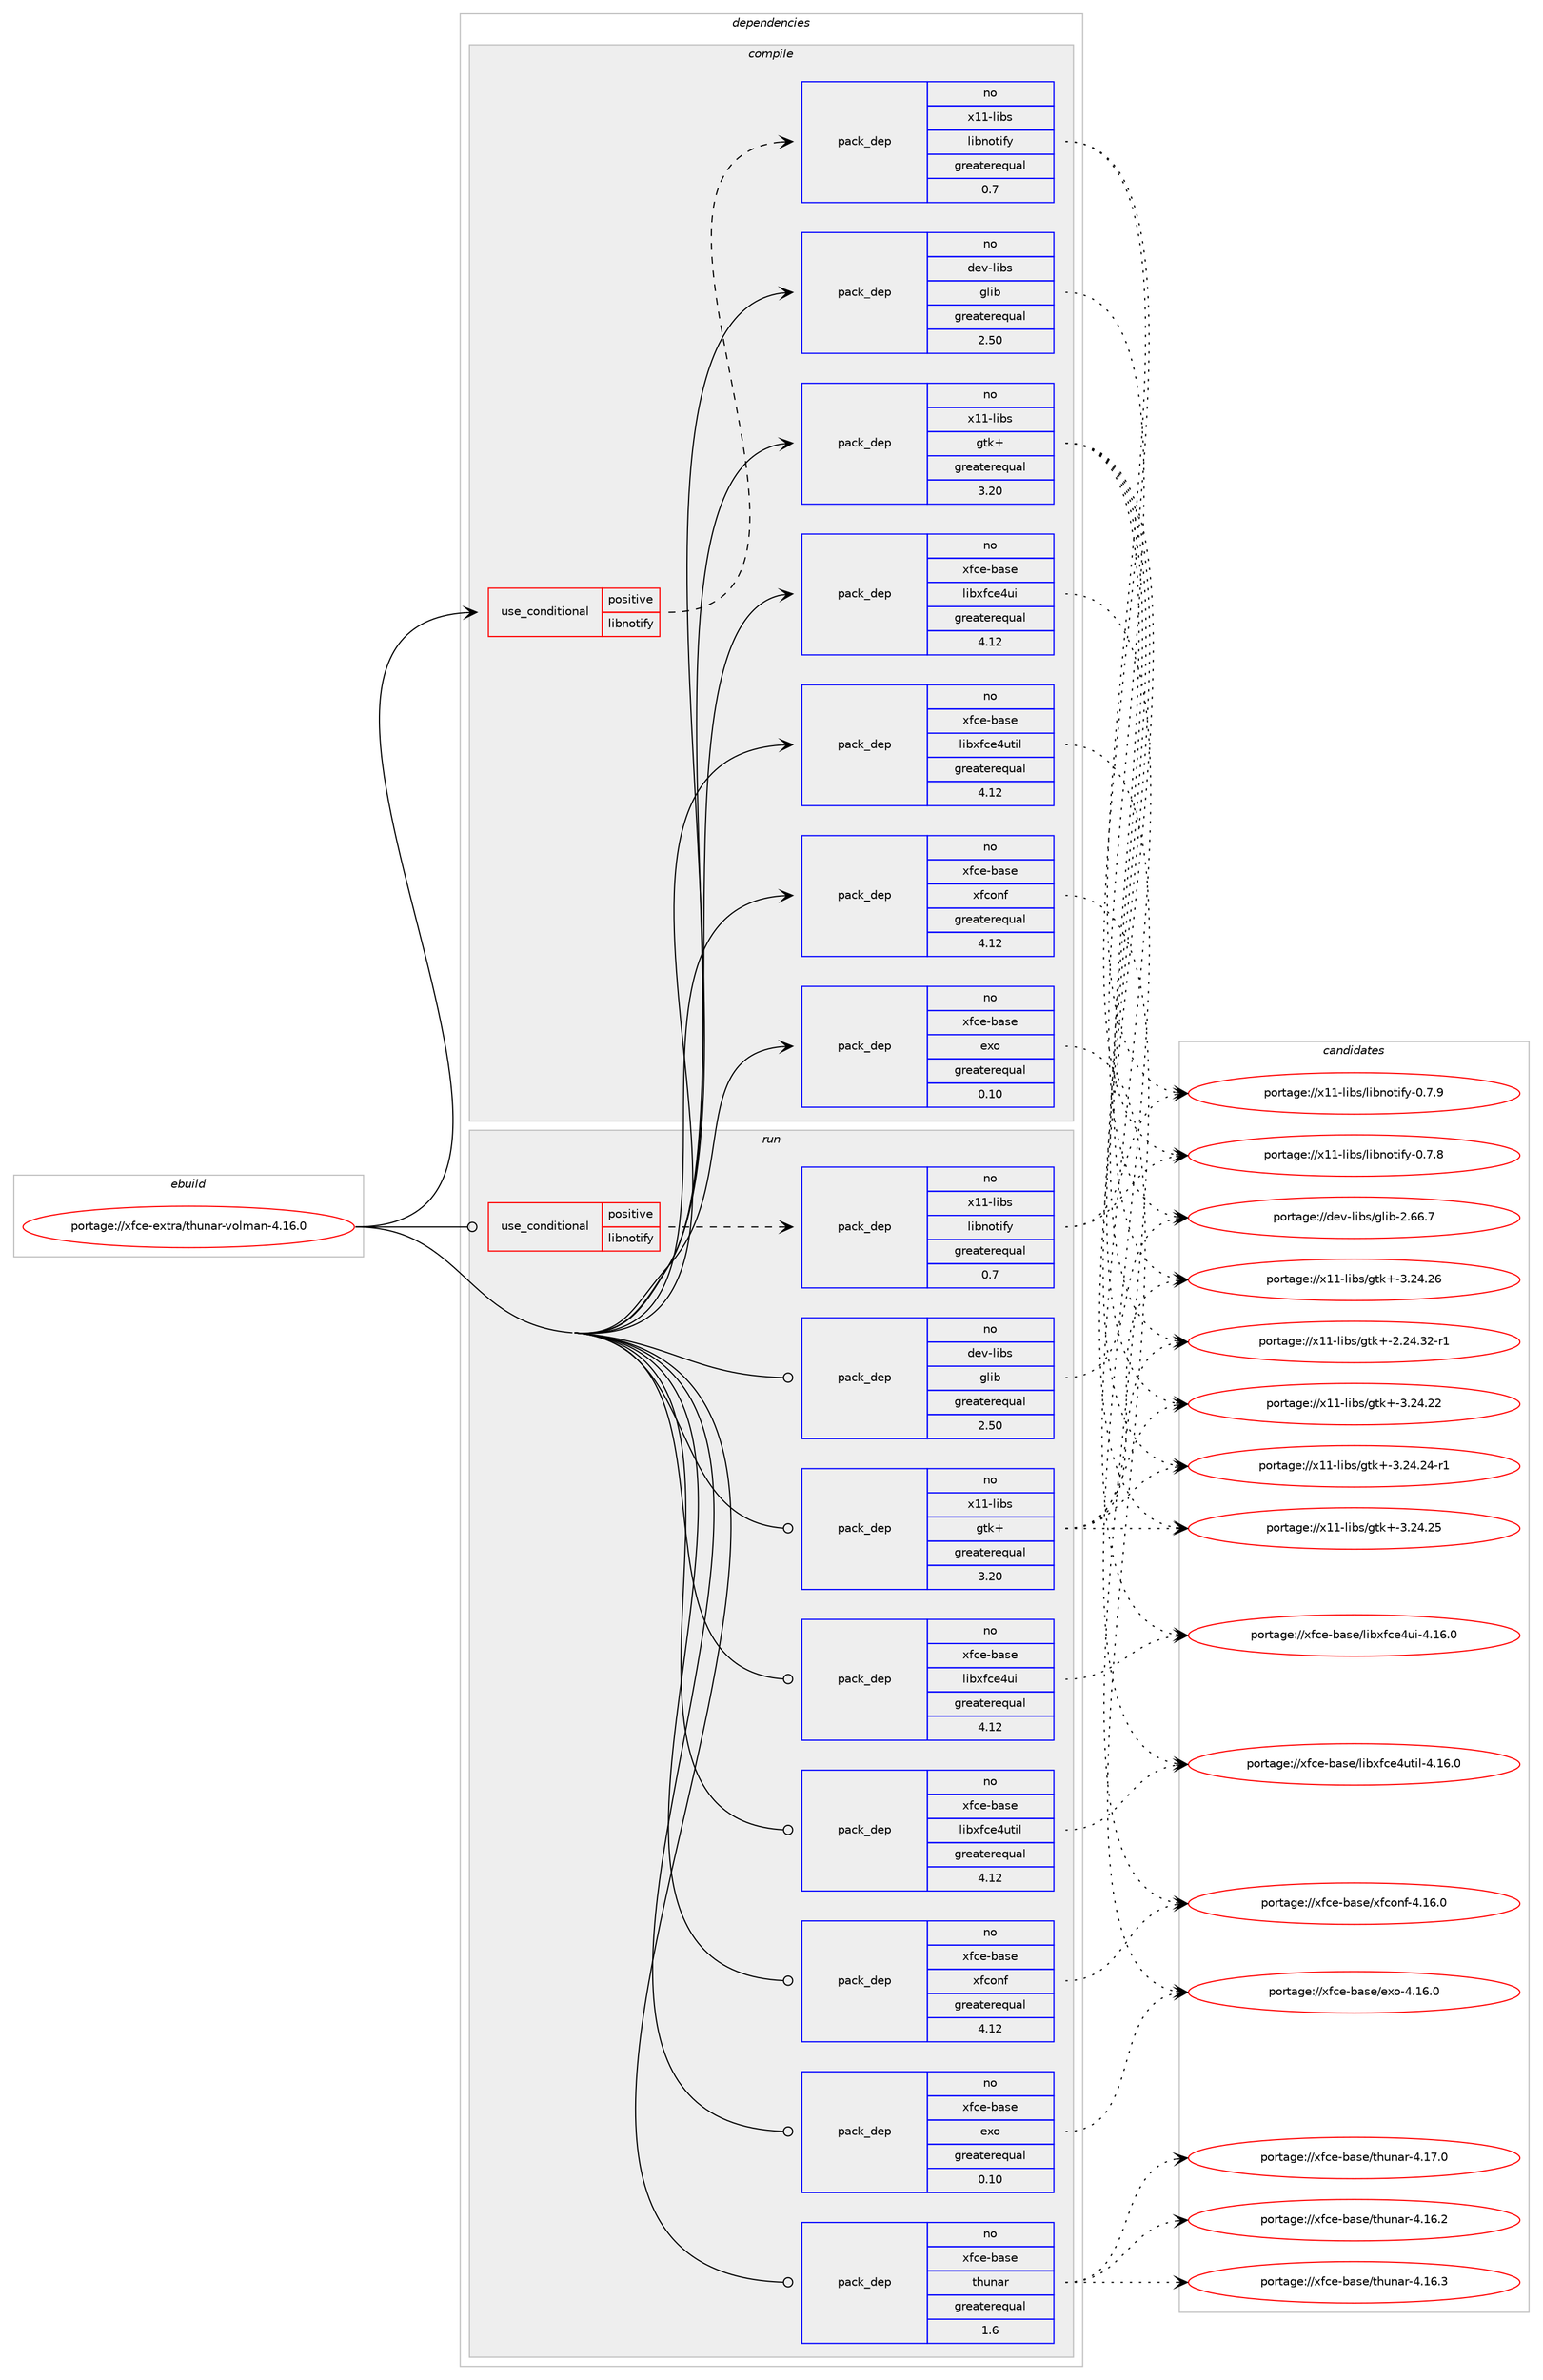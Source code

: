 digraph prolog {

# *************
# Graph options
# *************

newrank=true;
concentrate=true;
compound=true;
graph [rankdir=LR,fontname=Helvetica,fontsize=10,ranksep=1.5];#, ranksep=2.5, nodesep=0.2];
edge  [arrowhead=vee];
node  [fontname=Helvetica,fontsize=10];

# **********
# The ebuild
# **********

subgraph cluster_leftcol {
color=gray;
rank=same;
label=<<i>ebuild</i>>;
id [label="portage://xfce-extra/thunar-volman-4.16.0", color=red, width=4, href="../xfce-extra/thunar-volman-4.16.0.svg"];
}

# ****************
# The dependencies
# ****************

subgraph cluster_midcol {
color=gray;
label=<<i>dependencies</i>>;
subgraph cluster_compile {
fillcolor="#eeeeee";
style=filled;
label=<<i>compile</i>>;
subgraph cond3112 {
dependency5236 [label=<<TABLE BORDER="0" CELLBORDER="1" CELLSPACING="0" CELLPADDING="4"><TR><TD ROWSPAN="3" CELLPADDING="10">use_conditional</TD></TR><TR><TD>positive</TD></TR><TR><TD>libnotify</TD></TR></TABLE>>, shape=none, color=red];
subgraph pack2013 {
dependency5237 [label=<<TABLE BORDER="0" CELLBORDER="1" CELLSPACING="0" CELLPADDING="4" WIDTH="220"><TR><TD ROWSPAN="6" CELLPADDING="30">pack_dep</TD></TR><TR><TD WIDTH="110">no</TD></TR><TR><TD>x11-libs</TD></TR><TR><TD>libnotify</TD></TR><TR><TD>greaterequal</TD></TR><TR><TD>0.7</TD></TR></TABLE>>, shape=none, color=blue];
}
dependency5236:e -> dependency5237:w [weight=20,style="dashed",arrowhead="vee"];
}
id:e -> dependency5236:w [weight=20,style="solid",arrowhead="vee"];
subgraph pack2014 {
dependency5238 [label=<<TABLE BORDER="0" CELLBORDER="1" CELLSPACING="0" CELLPADDING="4" WIDTH="220"><TR><TD ROWSPAN="6" CELLPADDING="30">pack_dep</TD></TR><TR><TD WIDTH="110">no</TD></TR><TR><TD>dev-libs</TD></TR><TR><TD>glib</TD></TR><TR><TD>greaterequal</TD></TR><TR><TD>2.50</TD></TR></TABLE>>, shape=none, color=blue];
}
id:e -> dependency5238:w [weight=20,style="solid",arrowhead="vee"];
# *** BEGIN UNKNOWN DEPENDENCY TYPE (TODO) ***
# id -> package_dependency(portage://xfce-extra/thunar-volman-4.16.0,install,no,dev-libs,libgudev,none,[,,],any_same_slot,[])
# *** END UNKNOWN DEPENDENCY TYPE (TODO) ***

subgraph pack2015 {
dependency5239 [label=<<TABLE BORDER="0" CELLBORDER="1" CELLSPACING="0" CELLPADDING="4" WIDTH="220"><TR><TD ROWSPAN="6" CELLPADDING="30">pack_dep</TD></TR><TR><TD WIDTH="110">no</TD></TR><TR><TD>x11-libs</TD></TR><TR><TD>gtk+</TD></TR><TR><TD>greaterequal</TD></TR><TR><TD>3.20</TD></TR></TABLE>>, shape=none, color=blue];
}
id:e -> dependency5239:w [weight=20,style="solid",arrowhead="vee"];
subgraph pack2016 {
dependency5240 [label=<<TABLE BORDER="0" CELLBORDER="1" CELLSPACING="0" CELLPADDING="4" WIDTH="220"><TR><TD ROWSPAN="6" CELLPADDING="30">pack_dep</TD></TR><TR><TD WIDTH="110">no</TD></TR><TR><TD>xfce-base</TD></TR><TR><TD>exo</TD></TR><TR><TD>greaterequal</TD></TR><TR><TD>0.10</TD></TR></TABLE>>, shape=none, color=blue];
}
id:e -> dependency5240:w [weight=20,style="solid",arrowhead="vee"];
subgraph pack2017 {
dependency5241 [label=<<TABLE BORDER="0" CELLBORDER="1" CELLSPACING="0" CELLPADDING="4" WIDTH="220"><TR><TD ROWSPAN="6" CELLPADDING="30">pack_dep</TD></TR><TR><TD WIDTH="110">no</TD></TR><TR><TD>xfce-base</TD></TR><TR><TD>libxfce4ui</TD></TR><TR><TD>greaterequal</TD></TR><TR><TD>4.12</TD></TR></TABLE>>, shape=none, color=blue];
}
id:e -> dependency5241:w [weight=20,style="solid",arrowhead="vee"];
subgraph pack2018 {
dependency5242 [label=<<TABLE BORDER="0" CELLBORDER="1" CELLSPACING="0" CELLPADDING="4" WIDTH="220"><TR><TD ROWSPAN="6" CELLPADDING="30">pack_dep</TD></TR><TR><TD WIDTH="110">no</TD></TR><TR><TD>xfce-base</TD></TR><TR><TD>libxfce4util</TD></TR><TR><TD>greaterequal</TD></TR><TR><TD>4.12</TD></TR></TABLE>>, shape=none, color=blue];
}
id:e -> dependency5242:w [weight=20,style="solid",arrowhead="vee"];
subgraph pack2019 {
dependency5243 [label=<<TABLE BORDER="0" CELLBORDER="1" CELLSPACING="0" CELLPADDING="4" WIDTH="220"><TR><TD ROWSPAN="6" CELLPADDING="30">pack_dep</TD></TR><TR><TD WIDTH="110">no</TD></TR><TR><TD>xfce-base</TD></TR><TR><TD>xfconf</TD></TR><TR><TD>greaterequal</TD></TR><TR><TD>4.12</TD></TR></TABLE>>, shape=none, color=blue];
}
id:e -> dependency5243:w [weight=20,style="solid",arrowhead="vee"];
}
subgraph cluster_compileandrun {
fillcolor="#eeeeee";
style=filled;
label=<<i>compile and run</i>>;
}
subgraph cluster_run {
fillcolor="#eeeeee";
style=filled;
label=<<i>run</i>>;
subgraph cond3113 {
dependency5244 [label=<<TABLE BORDER="0" CELLBORDER="1" CELLSPACING="0" CELLPADDING="4"><TR><TD ROWSPAN="3" CELLPADDING="10">use_conditional</TD></TR><TR><TD>positive</TD></TR><TR><TD>libnotify</TD></TR></TABLE>>, shape=none, color=red];
subgraph pack2020 {
dependency5245 [label=<<TABLE BORDER="0" CELLBORDER="1" CELLSPACING="0" CELLPADDING="4" WIDTH="220"><TR><TD ROWSPAN="6" CELLPADDING="30">pack_dep</TD></TR><TR><TD WIDTH="110">no</TD></TR><TR><TD>x11-libs</TD></TR><TR><TD>libnotify</TD></TR><TR><TD>greaterequal</TD></TR><TR><TD>0.7</TD></TR></TABLE>>, shape=none, color=blue];
}
dependency5244:e -> dependency5245:w [weight=20,style="dashed",arrowhead="vee"];
}
id:e -> dependency5244:w [weight=20,style="solid",arrowhead="odot"];
subgraph pack2021 {
dependency5246 [label=<<TABLE BORDER="0" CELLBORDER="1" CELLSPACING="0" CELLPADDING="4" WIDTH="220"><TR><TD ROWSPAN="6" CELLPADDING="30">pack_dep</TD></TR><TR><TD WIDTH="110">no</TD></TR><TR><TD>dev-libs</TD></TR><TR><TD>glib</TD></TR><TR><TD>greaterequal</TD></TR><TR><TD>2.50</TD></TR></TABLE>>, shape=none, color=blue];
}
id:e -> dependency5246:w [weight=20,style="solid",arrowhead="odot"];
# *** BEGIN UNKNOWN DEPENDENCY TYPE (TODO) ***
# id -> package_dependency(portage://xfce-extra/thunar-volman-4.16.0,run,no,dev-libs,libgudev,none,[,,],any_same_slot,[])
# *** END UNKNOWN DEPENDENCY TYPE (TODO) ***

# *** BEGIN UNKNOWN DEPENDENCY TYPE (TODO) ***
# id -> package_dependency(portage://xfce-extra/thunar-volman-4.16.0,run,no,virtual,udev,none,[,,],[],[])
# *** END UNKNOWN DEPENDENCY TYPE (TODO) ***

subgraph pack2022 {
dependency5247 [label=<<TABLE BORDER="0" CELLBORDER="1" CELLSPACING="0" CELLPADDING="4" WIDTH="220"><TR><TD ROWSPAN="6" CELLPADDING="30">pack_dep</TD></TR><TR><TD WIDTH="110">no</TD></TR><TR><TD>x11-libs</TD></TR><TR><TD>gtk+</TD></TR><TR><TD>greaterequal</TD></TR><TR><TD>3.20</TD></TR></TABLE>>, shape=none, color=blue];
}
id:e -> dependency5247:w [weight=20,style="solid",arrowhead="odot"];
subgraph pack2023 {
dependency5248 [label=<<TABLE BORDER="0" CELLBORDER="1" CELLSPACING="0" CELLPADDING="4" WIDTH="220"><TR><TD ROWSPAN="6" CELLPADDING="30">pack_dep</TD></TR><TR><TD WIDTH="110">no</TD></TR><TR><TD>xfce-base</TD></TR><TR><TD>exo</TD></TR><TR><TD>greaterequal</TD></TR><TR><TD>0.10</TD></TR></TABLE>>, shape=none, color=blue];
}
id:e -> dependency5248:w [weight=20,style="solid",arrowhead="odot"];
subgraph pack2024 {
dependency5249 [label=<<TABLE BORDER="0" CELLBORDER="1" CELLSPACING="0" CELLPADDING="4" WIDTH="220"><TR><TD ROWSPAN="6" CELLPADDING="30">pack_dep</TD></TR><TR><TD WIDTH="110">no</TD></TR><TR><TD>xfce-base</TD></TR><TR><TD>libxfce4ui</TD></TR><TR><TD>greaterequal</TD></TR><TR><TD>4.12</TD></TR></TABLE>>, shape=none, color=blue];
}
id:e -> dependency5249:w [weight=20,style="solid",arrowhead="odot"];
subgraph pack2025 {
dependency5250 [label=<<TABLE BORDER="0" CELLBORDER="1" CELLSPACING="0" CELLPADDING="4" WIDTH="220"><TR><TD ROWSPAN="6" CELLPADDING="30">pack_dep</TD></TR><TR><TD WIDTH="110">no</TD></TR><TR><TD>xfce-base</TD></TR><TR><TD>libxfce4util</TD></TR><TR><TD>greaterequal</TD></TR><TR><TD>4.12</TD></TR></TABLE>>, shape=none, color=blue];
}
id:e -> dependency5250:w [weight=20,style="solid",arrowhead="odot"];
subgraph pack2026 {
dependency5251 [label=<<TABLE BORDER="0" CELLBORDER="1" CELLSPACING="0" CELLPADDING="4" WIDTH="220"><TR><TD ROWSPAN="6" CELLPADDING="30">pack_dep</TD></TR><TR><TD WIDTH="110">no</TD></TR><TR><TD>xfce-base</TD></TR><TR><TD>thunar</TD></TR><TR><TD>greaterequal</TD></TR><TR><TD>1.6</TD></TR></TABLE>>, shape=none, color=blue];
}
id:e -> dependency5251:w [weight=20,style="solid",arrowhead="odot"];
subgraph pack2027 {
dependency5252 [label=<<TABLE BORDER="0" CELLBORDER="1" CELLSPACING="0" CELLPADDING="4" WIDTH="220"><TR><TD ROWSPAN="6" CELLPADDING="30">pack_dep</TD></TR><TR><TD WIDTH="110">no</TD></TR><TR><TD>xfce-base</TD></TR><TR><TD>xfconf</TD></TR><TR><TD>greaterequal</TD></TR><TR><TD>4.12</TD></TR></TABLE>>, shape=none, color=blue];
}
id:e -> dependency5252:w [weight=20,style="solid",arrowhead="odot"];
}
}

# **************
# The candidates
# **************

subgraph cluster_choices {
rank=same;
color=gray;
label=<<i>candidates</i>>;

subgraph choice2013 {
color=black;
nodesep=1;
choice120494945108105981154710810598110111116105102121454846554656 [label="portage://x11-libs/libnotify-0.7.8", color=red, width=4,href="../x11-libs/libnotify-0.7.8.svg"];
choice120494945108105981154710810598110111116105102121454846554657 [label="portage://x11-libs/libnotify-0.7.9", color=red, width=4,href="../x11-libs/libnotify-0.7.9.svg"];
dependency5237:e -> choice120494945108105981154710810598110111116105102121454846554656:w [style=dotted,weight="100"];
dependency5237:e -> choice120494945108105981154710810598110111116105102121454846554657:w [style=dotted,weight="100"];
}
subgraph choice2014 {
color=black;
nodesep=1;
choice1001011184510810598115471031081059845504654544655 [label="portage://dev-libs/glib-2.66.7", color=red, width=4,href="../dev-libs/glib-2.66.7.svg"];
dependency5238:e -> choice1001011184510810598115471031081059845504654544655:w [style=dotted,weight="100"];
}
subgraph choice2015 {
color=black;
nodesep=1;
choice12049494510810598115471031161074345504650524651504511449 [label="portage://x11-libs/gtk+-2.24.32-r1", color=red, width=4,href="../x11-libs/gtk+-2.24.32-r1.svg"];
choice1204949451081059811547103116107434551465052465050 [label="portage://x11-libs/gtk+-3.24.22", color=red, width=4,href="../x11-libs/gtk+-3.24.22.svg"];
choice12049494510810598115471031161074345514650524650524511449 [label="portage://x11-libs/gtk+-3.24.24-r1", color=red, width=4,href="../x11-libs/gtk+-3.24.24-r1.svg"];
choice1204949451081059811547103116107434551465052465053 [label="portage://x11-libs/gtk+-3.24.25", color=red, width=4,href="../x11-libs/gtk+-3.24.25.svg"];
choice1204949451081059811547103116107434551465052465054 [label="portage://x11-libs/gtk+-3.24.26", color=red, width=4,href="../x11-libs/gtk+-3.24.26.svg"];
dependency5239:e -> choice12049494510810598115471031161074345504650524651504511449:w [style=dotted,weight="100"];
dependency5239:e -> choice1204949451081059811547103116107434551465052465050:w [style=dotted,weight="100"];
dependency5239:e -> choice12049494510810598115471031161074345514650524650524511449:w [style=dotted,weight="100"];
dependency5239:e -> choice1204949451081059811547103116107434551465052465053:w [style=dotted,weight="100"];
dependency5239:e -> choice1204949451081059811547103116107434551465052465054:w [style=dotted,weight="100"];
}
subgraph choice2016 {
color=black;
nodesep=1;
choice120102991014598971151014710112011145524649544648 [label="portage://xfce-base/exo-4.16.0", color=red, width=4,href="../xfce-base/exo-4.16.0.svg"];
dependency5240:e -> choice120102991014598971151014710112011145524649544648:w [style=dotted,weight="100"];
}
subgraph choice2017 {
color=black;
nodesep=1;
choice120102991014598971151014710810598120102991015211710545524649544648 [label="portage://xfce-base/libxfce4ui-4.16.0", color=red, width=4,href="../xfce-base/libxfce4ui-4.16.0.svg"];
dependency5241:e -> choice120102991014598971151014710810598120102991015211710545524649544648:w [style=dotted,weight="100"];
}
subgraph choice2018 {
color=black;
nodesep=1;
choice120102991014598971151014710810598120102991015211711610510845524649544648 [label="portage://xfce-base/libxfce4util-4.16.0", color=red, width=4,href="../xfce-base/libxfce4util-4.16.0.svg"];
dependency5242:e -> choice120102991014598971151014710810598120102991015211711610510845524649544648:w [style=dotted,weight="100"];
}
subgraph choice2019 {
color=black;
nodesep=1;
choice12010299101459897115101471201029911111010245524649544648 [label="portage://xfce-base/xfconf-4.16.0", color=red, width=4,href="../xfce-base/xfconf-4.16.0.svg"];
dependency5243:e -> choice12010299101459897115101471201029911111010245524649544648:w [style=dotted,weight="100"];
}
subgraph choice2020 {
color=black;
nodesep=1;
choice120494945108105981154710810598110111116105102121454846554656 [label="portage://x11-libs/libnotify-0.7.8", color=red, width=4,href="../x11-libs/libnotify-0.7.8.svg"];
choice120494945108105981154710810598110111116105102121454846554657 [label="portage://x11-libs/libnotify-0.7.9", color=red, width=4,href="../x11-libs/libnotify-0.7.9.svg"];
dependency5245:e -> choice120494945108105981154710810598110111116105102121454846554656:w [style=dotted,weight="100"];
dependency5245:e -> choice120494945108105981154710810598110111116105102121454846554657:w [style=dotted,weight="100"];
}
subgraph choice2021 {
color=black;
nodesep=1;
choice1001011184510810598115471031081059845504654544655 [label="portage://dev-libs/glib-2.66.7", color=red, width=4,href="../dev-libs/glib-2.66.7.svg"];
dependency5246:e -> choice1001011184510810598115471031081059845504654544655:w [style=dotted,weight="100"];
}
subgraph choice2022 {
color=black;
nodesep=1;
choice12049494510810598115471031161074345504650524651504511449 [label="portage://x11-libs/gtk+-2.24.32-r1", color=red, width=4,href="../x11-libs/gtk+-2.24.32-r1.svg"];
choice1204949451081059811547103116107434551465052465050 [label="portage://x11-libs/gtk+-3.24.22", color=red, width=4,href="../x11-libs/gtk+-3.24.22.svg"];
choice12049494510810598115471031161074345514650524650524511449 [label="portage://x11-libs/gtk+-3.24.24-r1", color=red, width=4,href="../x11-libs/gtk+-3.24.24-r1.svg"];
choice1204949451081059811547103116107434551465052465053 [label="portage://x11-libs/gtk+-3.24.25", color=red, width=4,href="../x11-libs/gtk+-3.24.25.svg"];
choice1204949451081059811547103116107434551465052465054 [label="portage://x11-libs/gtk+-3.24.26", color=red, width=4,href="../x11-libs/gtk+-3.24.26.svg"];
dependency5247:e -> choice12049494510810598115471031161074345504650524651504511449:w [style=dotted,weight="100"];
dependency5247:e -> choice1204949451081059811547103116107434551465052465050:w [style=dotted,weight="100"];
dependency5247:e -> choice12049494510810598115471031161074345514650524650524511449:w [style=dotted,weight="100"];
dependency5247:e -> choice1204949451081059811547103116107434551465052465053:w [style=dotted,weight="100"];
dependency5247:e -> choice1204949451081059811547103116107434551465052465054:w [style=dotted,weight="100"];
}
subgraph choice2023 {
color=black;
nodesep=1;
choice120102991014598971151014710112011145524649544648 [label="portage://xfce-base/exo-4.16.0", color=red, width=4,href="../xfce-base/exo-4.16.0.svg"];
dependency5248:e -> choice120102991014598971151014710112011145524649544648:w [style=dotted,weight="100"];
}
subgraph choice2024 {
color=black;
nodesep=1;
choice120102991014598971151014710810598120102991015211710545524649544648 [label="portage://xfce-base/libxfce4ui-4.16.0", color=red, width=4,href="../xfce-base/libxfce4ui-4.16.0.svg"];
dependency5249:e -> choice120102991014598971151014710810598120102991015211710545524649544648:w [style=dotted,weight="100"];
}
subgraph choice2025 {
color=black;
nodesep=1;
choice120102991014598971151014710810598120102991015211711610510845524649544648 [label="portage://xfce-base/libxfce4util-4.16.0", color=red, width=4,href="../xfce-base/libxfce4util-4.16.0.svg"];
dependency5250:e -> choice120102991014598971151014710810598120102991015211711610510845524649544648:w [style=dotted,weight="100"];
}
subgraph choice2026 {
color=black;
nodesep=1;
choice12010299101459897115101471161041171109711445524649544650 [label="portage://xfce-base/thunar-4.16.2", color=red, width=4,href="../xfce-base/thunar-4.16.2.svg"];
choice12010299101459897115101471161041171109711445524649544651 [label="portage://xfce-base/thunar-4.16.3", color=red, width=4,href="../xfce-base/thunar-4.16.3.svg"];
choice12010299101459897115101471161041171109711445524649554648 [label="portage://xfce-base/thunar-4.17.0", color=red, width=4,href="../xfce-base/thunar-4.17.0.svg"];
dependency5251:e -> choice12010299101459897115101471161041171109711445524649544650:w [style=dotted,weight="100"];
dependency5251:e -> choice12010299101459897115101471161041171109711445524649544651:w [style=dotted,weight="100"];
dependency5251:e -> choice12010299101459897115101471161041171109711445524649554648:w [style=dotted,weight="100"];
}
subgraph choice2027 {
color=black;
nodesep=1;
choice12010299101459897115101471201029911111010245524649544648 [label="portage://xfce-base/xfconf-4.16.0", color=red, width=4,href="../xfce-base/xfconf-4.16.0.svg"];
dependency5252:e -> choice12010299101459897115101471201029911111010245524649544648:w [style=dotted,weight="100"];
}
}

}

